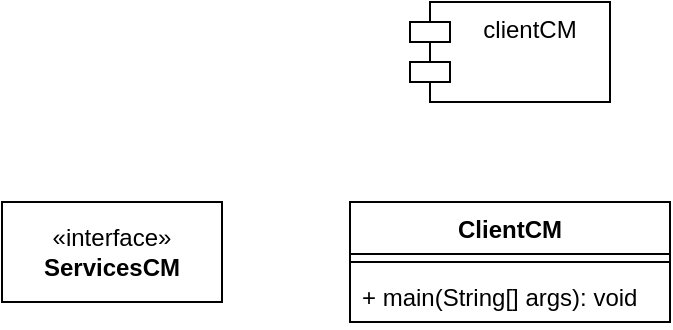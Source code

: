 <mxfile version="21.1.2" type="device">
  <diagram name="Page-1" id="WRkWwR42gZuLrPRDTQbB">
    <mxGraphModel dx="1205" dy="616" grid="1" gridSize="10" guides="1" tooltips="1" connect="1" arrows="1" fold="1" page="1" pageScale="1" pageWidth="827" pageHeight="1169" math="0" shadow="0">
      <root>
        <mxCell id="0" />
        <mxCell id="1" parent="0" />
        <mxCell id="wiro7uZY9FV6LWKzS3-Z-1" value="clientCM" style="shape=module;align=left;spacingLeft=20;align=center;verticalAlign=top;whiteSpace=wrap;html=1;" parent="1" vertex="1">
          <mxGeometry x="364" y="80" width="100" height="50" as="geometry" />
        </mxCell>
        <mxCell id="wiro7uZY9FV6LWKzS3-Z-2" value="ClientCM" style="swimlane;fontStyle=1;align=center;verticalAlign=top;childLayout=stackLayout;horizontal=1;startSize=26;horizontalStack=0;resizeParent=1;resizeParentMax=0;resizeLast=0;collapsible=1;marginBottom=0;whiteSpace=wrap;html=1;" parent="1" vertex="1">
          <mxGeometry x="334" y="180" width="160" height="60" as="geometry" />
        </mxCell>
        <mxCell id="wiro7uZY9FV6LWKzS3-Z-3" value="" style="line;strokeWidth=1;fillColor=none;align=left;verticalAlign=middle;spacingTop=-1;spacingLeft=3;spacingRight=3;rotatable=0;labelPosition=right;points=[];portConstraint=eastwest;strokeColor=inherit;" parent="wiro7uZY9FV6LWKzS3-Z-2" vertex="1">
          <mxGeometry y="26" width="160" height="8" as="geometry" />
        </mxCell>
        <mxCell id="wiro7uZY9FV6LWKzS3-Z-4" value="+ main(String[] args): void" style="text;strokeColor=none;fillColor=none;align=left;verticalAlign=top;spacingLeft=4;spacingRight=4;overflow=hidden;rotatable=0;points=[[0,0.5],[1,0.5]];portConstraint=eastwest;whiteSpace=wrap;html=1;" parent="wiro7uZY9FV6LWKzS3-Z-2" vertex="1">
          <mxGeometry y="34" width="160" height="26" as="geometry" />
        </mxCell>
        <mxCell id="_Iuqh04rPkEmn2Pueqf2-10" value="«interface»&lt;br&gt;&lt;b&gt;ServicesCM&lt;/b&gt;" style="html=1;whiteSpace=wrap;" parent="1" vertex="1">
          <mxGeometry x="160" y="180" width="110" height="50" as="geometry" />
        </mxCell>
      </root>
    </mxGraphModel>
  </diagram>
</mxfile>
